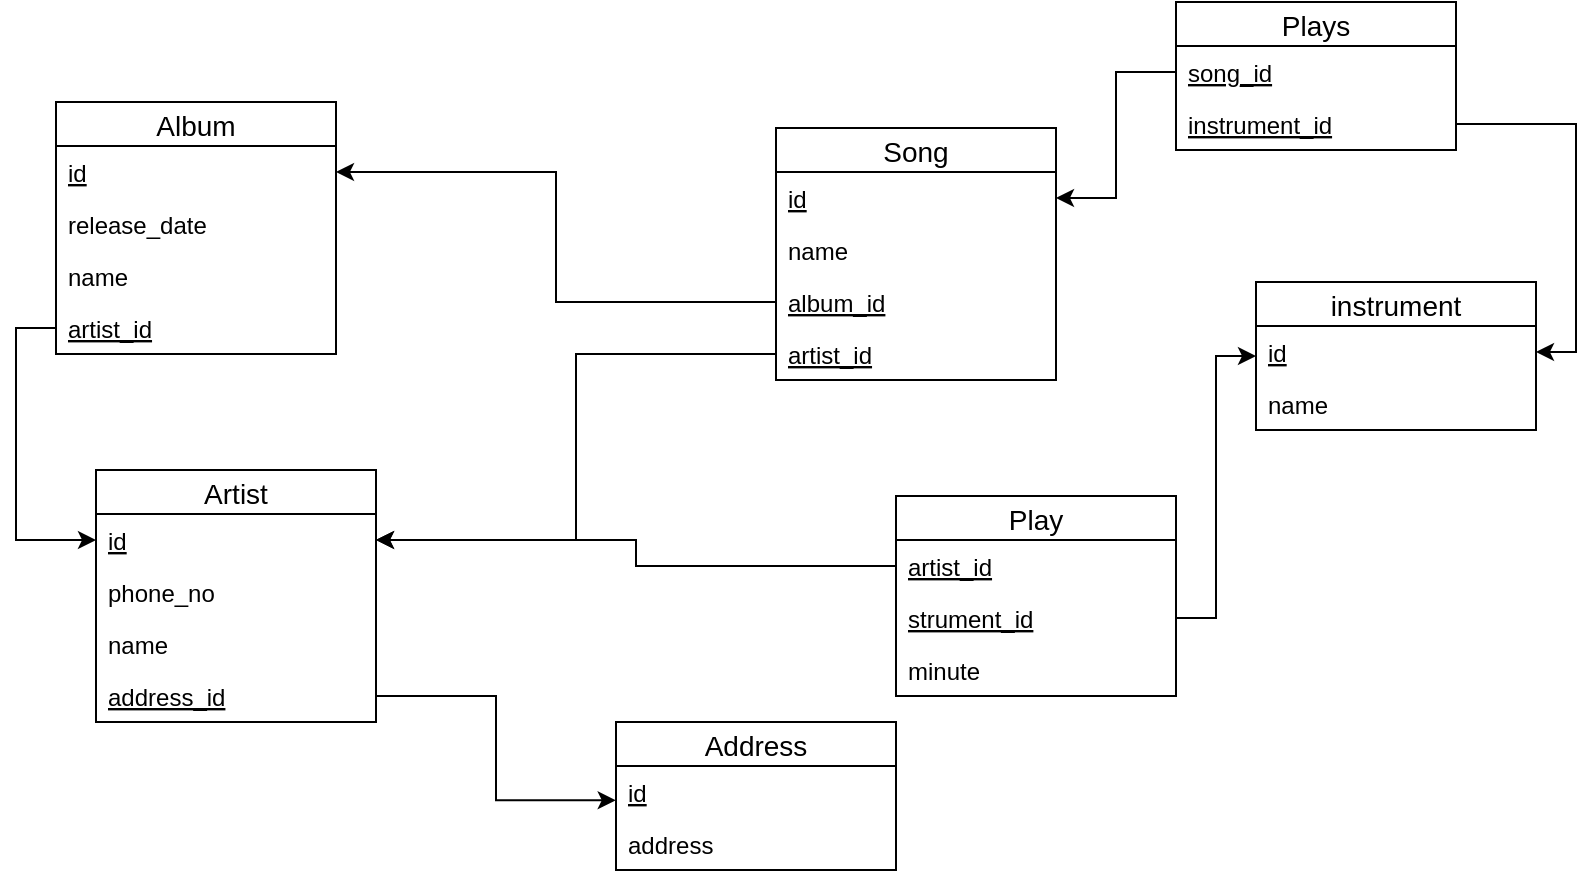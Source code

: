 <mxfile version="12.7.9" type="google"><diagram id="17dkhSWVTw9DZUP_zes9" name="Page-1"><mxGraphModel dx="981" dy="1592" grid="1" gridSize="10" guides="1" tooltips="1" connect="1" arrows="1" fold="1" page="1" pageScale="1" pageWidth="850" pageHeight="1100" math="0" shadow="0"><root><mxCell id="0"/><mxCell id="1" parent="0"/><mxCell id="CBYjITPEge1NlmlqDDlp-1" value="Artist" style="swimlane;fontStyle=0;childLayout=stackLayout;horizontal=1;startSize=22;fillColor=none;horizontalStack=0;resizeParent=1;resizeParentMax=0;resizeLast=0;collapsible=1;marginBottom=0;swimlaneFillColor=#ffffff;align=center;fontSize=14;" vertex="1" parent="1"><mxGeometry x="130" y="224" width="140" height="126" as="geometry"/></mxCell><mxCell id="CBYjITPEge1NlmlqDDlp-2" value="id" style="text;strokeColor=none;fillColor=none;spacingLeft=4;spacingRight=4;overflow=hidden;rotatable=0;points=[[0,0.5],[1,0.5]];portConstraint=eastwest;fontSize=12;fontStyle=4" vertex="1" parent="CBYjITPEge1NlmlqDDlp-1"><mxGeometry y="22" width="140" height="26" as="geometry"/></mxCell><mxCell id="CBYjITPEge1NlmlqDDlp-3" value="phone_no" style="text;strokeColor=none;fillColor=none;spacingLeft=4;spacingRight=4;overflow=hidden;rotatable=0;points=[[0,0.5],[1,0.5]];portConstraint=eastwest;fontSize=12;" vertex="1" parent="CBYjITPEge1NlmlqDDlp-1"><mxGeometry y="48" width="140" height="26" as="geometry"/></mxCell><mxCell id="CBYjITPEge1NlmlqDDlp-4" value="name" style="text;strokeColor=none;fillColor=none;spacingLeft=4;spacingRight=4;overflow=hidden;rotatable=0;points=[[0,0.5],[1,0.5]];portConstraint=eastwest;fontSize=12;" vertex="1" parent="CBYjITPEge1NlmlqDDlp-1"><mxGeometry y="74" width="140" height="26" as="geometry"/></mxCell><mxCell id="CBYjITPEge1NlmlqDDlp-20" value="address_id" style="text;strokeColor=none;fillColor=none;spacingLeft=4;spacingRight=4;overflow=hidden;rotatable=0;points=[[0,0.5],[1,0.5]];portConstraint=eastwest;fontSize=12;fontStyle=4" vertex="1" parent="CBYjITPEge1NlmlqDDlp-1"><mxGeometry y="100" width="140" height="26" as="geometry"/></mxCell><mxCell id="CBYjITPEge1NlmlqDDlp-5" value="instrument" style="swimlane;fontStyle=0;childLayout=stackLayout;horizontal=1;startSize=22;fillColor=none;horizontalStack=0;resizeParent=1;resizeParentMax=0;resizeLast=0;collapsible=1;marginBottom=0;swimlaneFillColor=#ffffff;align=center;fontSize=14;" vertex="1" parent="1"><mxGeometry x="710" y="130" width="140" height="74" as="geometry"/></mxCell><mxCell id="CBYjITPEge1NlmlqDDlp-6" value="id" style="text;strokeColor=none;fillColor=none;spacingLeft=4;spacingRight=4;overflow=hidden;rotatable=0;points=[[0,0.5],[1,0.5]];portConstraint=eastwest;fontSize=12;fontStyle=4" vertex="1" parent="CBYjITPEge1NlmlqDDlp-5"><mxGeometry y="22" width="140" height="26" as="geometry"/></mxCell><mxCell id="CBYjITPEge1NlmlqDDlp-8" value="name" style="text;strokeColor=none;fillColor=none;spacingLeft=4;spacingRight=4;overflow=hidden;rotatable=0;points=[[0,0.5],[1,0.5]];portConstraint=eastwest;fontSize=12;" vertex="1" parent="CBYjITPEge1NlmlqDDlp-5"><mxGeometry y="48" width="140" height="26" as="geometry"/></mxCell><mxCell id="CBYjITPEge1NlmlqDDlp-9" value="Album" style="swimlane;fontStyle=0;childLayout=stackLayout;horizontal=1;startSize=22;fillColor=none;horizontalStack=0;resizeParent=1;resizeParentMax=0;resizeLast=0;collapsible=1;marginBottom=0;swimlaneFillColor=#ffffff;align=center;fontSize=14;" vertex="1" parent="1"><mxGeometry x="110" y="40" width="140" height="126" as="geometry"/></mxCell><mxCell id="CBYjITPEge1NlmlqDDlp-10" value="id" style="text;strokeColor=none;fillColor=none;spacingLeft=4;spacingRight=4;overflow=hidden;rotatable=0;points=[[0,0.5],[1,0.5]];portConstraint=eastwest;fontSize=12;fontStyle=4" vertex="1" parent="CBYjITPEge1NlmlqDDlp-9"><mxGeometry y="22" width="140" height="26" as="geometry"/></mxCell><mxCell id="CBYjITPEge1NlmlqDDlp-11" value="release_date" style="text;strokeColor=none;fillColor=none;spacingLeft=4;spacingRight=4;overflow=hidden;rotatable=0;points=[[0,0.5],[1,0.5]];portConstraint=eastwest;fontSize=12;" vertex="1" parent="CBYjITPEge1NlmlqDDlp-9"><mxGeometry y="48" width="140" height="26" as="geometry"/></mxCell><mxCell id="CBYjITPEge1NlmlqDDlp-12" value="name" style="text;strokeColor=none;fillColor=none;spacingLeft=4;spacingRight=4;overflow=hidden;rotatable=0;points=[[0,0.5],[1,0.5]];portConstraint=eastwest;fontSize=12;" vertex="1" parent="CBYjITPEge1NlmlqDDlp-9"><mxGeometry y="74" width="140" height="26" as="geometry"/></mxCell><mxCell id="CBYjITPEge1NlmlqDDlp-22" value="artist_id" style="text;strokeColor=none;fillColor=none;spacingLeft=4;spacingRight=4;overflow=hidden;rotatable=0;points=[[0,0.5],[1,0.5]];portConstraint=eastwest;fontSize=12;fontStyle=4" vertex="1" parent="CBYjITPEge1NlmlqDDlp-9"><mxGeometry y="100" width="140" height="26" as="geometry"/></mxCell><mxCell id="CBYjITPEge1NlmlqDDlp-13" value="Song" style="swimlane;fontStyle=0;childLayout=stackLayout;horizontal=1;startSize=22;fillColor=none;horizontalStack=0;resizeParent=1;resizeParentMax=0;resizeLast=0;collapsible=1;marginBottom=0;swimlaneFillColor=#ffffff;align=center;fontSize=14;" vertex="1" parent="1"><mxGeometry x="470" y="53" width="140" height="126" as="geometry"/></mxCell><mxCell id="CBYjITPEge1NlmlqDDlp-14" value="id" style="text;strokeColor=none;fillColor=none;spacingLeft=4;spacingRight=4;overflow=hidden;rotatable=0;points=[[0,0.5],[1,0.5]];portConstraint=eastwest;fontSize=12;fontStyle=4" vertex="1" parent="CBYjITPEge1NlmlqDDlp-13"><mxGeometry y="22" width="140" height="26" as="geometry"/></mxCell><mxCell id="CBYjITPEge1NlmlqDDlp-15" value="name" style="text;strokeColor=none;fillColor=none;spacingLeft=4;spacingRight=4;overflow=hidden;rotatable=0;points=[[0,0.5],[1,0.5]];portConstraint=eastwest;fontSize=12;" vertex="1" parent="CBYjITPEge1NlmlqDDlp-13"><mxGeometry y="48" width="140" height="26" as="geometry"/></mxCell><mxCell id="CBYjITPEge1NlmlqDDlp-24" value="album_id" style="text;strokeColor=none;fillColor=none;spacingLeft=4;spacingRight=4;overflow=hidden;rotatable=0;points=[[0,0.5],[1,0.5]];portConstraint=eastwest;fontSize=12;fontStyle=4" vertex="1" parent="CBYjITPEge1NlmlqDDlp-13"><mxGeometry y="74" width="140" height="26" as="geometry"/></mxCell><mxCell id="CBYjITPEge1NlmlqDDlp-26" value="artist_id" style="text;strokeColor=none;fillColor=none;spacingLeft=4;spacingRight=4;overflow=hidden;rotatable=0;points=[[0,0.5],[1,0.5]];portConstraint=eastwest;fontSize=12;fontStyle=4" vertex="1" parent="CBYjITPEge1NlmlqDDlp-13"><mxGeometry y="100" width="140" height="26" as="geometry"/></mxCell><mxCell id="CBYjITPEge1NlmlqDDlp-16" value="Address" style="swimlane;fontStyle=0;childLayout=stackLayout;horizontal=1;startSize=22;fillColor=none;horizontalStack=0;resizeParent=1;resizeParentMax=0;resizeLast=0;collapsible=1;marginBottom=0;swimlaneFillColor=#ffffff;align=center;fontSize=14;" vertex="1" parent="1"><mxGeometry x="390" y="350" width="140" height="74" as="geometry"/></mxCell><mxCell id="CBYjITPEge1NlmlqDDlp-17" value="id" style="text;strokeColor=none;fillColor=none;spacingLeft=4;spacingRight=4;overflow=hidden;rotatable=0;points=[[0,0.5],[1,0.5]];portConstraint=eastwest;fontSize=12;fontStyle=4" vertex="1" parent="CBYjITPEge1NlmlqDDlp-16"><mxGeometry y="22" width="140" height="26" as="geometry"/></mxCell><mxCell id="CBYjITPEge1NlmlqDDlp-19" value="address" style="text;strokeColor=none;fillColor=none;spacingLeft=4;spacingRight=4;overflow=hidden;rotatable=0;points=[[0,0.5],[1,0.5]];portConstraint=eastwest;fontSize=12;" vertex="1" parent="CBYjITPEge1NlmlqDDlp-16"><mxGeometry y="48" width="140" height="26" as="geometry"/></mxCell><mxCell id="CBYjITPEge1NlmlqDDlp-21" style="edgeStyle=orthogonalEdgeStyle;rounded=0;orthogonalLoop=1;jettySize=auto;html=1;exitX=1;exitY=0.5;exitDx=0;exitDy=0;entryX=-0.001;entryY=0.659;entryDx=0;entryDy=0;entryPerimeter=0;" edge="1" parent="1" source="CBYjITPEge1NlmlqDDlp-20" target="CBYjITPEge1NlmlqDDlp-17"><mxGeometry relative="1" as="geometry"/></mxCell><mxCell id="CBYjITPEge1NlmlqDDlp-23" style="edgeStyle=orthogonalEdgeStyle;rounded=0;orthogonalLoop=1;jettySize=auto;html=1;exitX=0;exitY=0.5;exitDx=0;exitDy=0;entryX=0;entryY=0.5;entryDx=0;entryDy=0;" edge="1" parent="1" source="CBYjITPEge1NlmlqDDlp-22" target="CBYjITPEge1NlmlqDDlp-2"><mxGeometry relative="1" as="geometry"/></mxCell><mxCell id="CBYjITPEge1NlmlqDDlp-27" style="edgeStyle=orthogonalEdgeStyle;rounded=0;orthogonalLoop=1;jettySize=auto;html=1;exitX=0;exitY=0.5;exitDx=0;exitDy=0;entryX=1;entryY=0.5;entryDx=0;entryDy=0;" edge="1" parent="1" source="CBYjITPEge1NlmlqDDlp-26" target="CBYjITPEge1NlmlqDDlp-2"><mxGeometry relative="1" as="geometry"/></mxCell><mxCell id="CBYjITPEge1NlmlqDDlp-28" style="edgeStyle=orthogonalEdgeStyle;rounded=0;orthogonalLoop=1;jettySize=auto;html=1;exitX=0;exitY=0.5;exitDx=0;exitDy=0;entryX=1;entryY=0.5;entryDx=0;entryDy=0;" edge="1" parent="1" source="CBYjITPEge1NlmlqDDlp-24" target="CBYjITPEge1NlmlqDDlp-10"><mxGeometry relative="1" as="geometry"/></mxCell><mxCell id="CBYjITPEge1NlmlqDDlp-29" value="Play" style="swimlane;fontStyle=0;childLayout=stackLayout;horizontal=1;startSize=22;fillColor=none;horizontalStack=0;resizeParent=1;resizeParentMax=0;resizeLast=0;collapsible=1;marginBottom=0;swimlaneFillColor=#ffffff;align=center;fontSize=14;" vertex="1" parent="1"><mxGeometry x="530" y="237" width="140" height="100" as="geometry"/></mxCell><mxCell id="CBYjITPEge1NlmlqDDlp-33" value="artist_id" style="text;strokeColor=none;fillColor=none;spacingLeft=4;spacingRight=4;overflow=hidden;rotatable=0;points=[[0,0.5],[1,0.5]];portConstraint=eastwest;fontSize=12;fontStyle=4" vertex="1" parent="CBYjITPEge1NlmlqDDlp-29"><mxGeometry y="22" width="140" height="26" as="geometry"/></mxCell><mxCell id="CBYjITPEge1NlmlqDDlp-36" value="strument_id" style="text;strokeColor=none;fillColor=none;spacingLeft=4;spacingRight=4;overflow=hidden;rotatable=0;points=[[0,0.5],[1,0.5]];portConstraint=eastwest;fontSize=12;fontStyle=4" vertex="1" parent="CBYjITPEge1NlmlqDDlp-29"><mxGeometry y="48" width="140" height="26" as="geometry"/></mxCell><mxCell id="CBYjITPEge1NlmlqDDlp-32" value="minute" style="text;strokeColor=none;fillColor=none;spacingLeft=4;spacingRight=4;overflow=hidden;rotatable=0;points=[[0,0.5],[1,0.5]];portConstraint=eastwest;fontSize=12;" vertex="1" parent="CBYjITPEge1NlmlqDDlp-29"><mxGeometry y="74" width="140" height="26" as="geometry"/></mxCell><mxCell id="CBYjITPEge1NlmlqDDlp-34" style="edgeStyle=orthogonalEdgeStyle;rounded=0;orthogonalLoop=1;jettySize=auto;html=1;exitX=0;exitY=0.5;exitDx=0;exitDy=0;entryX=1;entryY=0.5;entryDx=0;entryDy=0;" edge="1" parent="1" source="CBYjITPEge1NlmlqDDlp-33" target="CBYjITPEge1NlmlqDDlp-2"><mxGeometry relative="1" as="geometry"/></mxCell><mxCell id="CBYjITPEge1NlmlqDDlp-38" style="edgeStyle=orthogonalEdgeStyle;rounded=0;orthogonalLoop=1;jettySize=auto;html=1;exitX=1;exitY=0.5;exitDx=0;exitDy=0;entryX=0;entryY=0.5;entryDx=0;entryDy=0;" edge="1" parent="1" source="CBYjITPEge1NlmlqDDlp-36" target="CBYjITPEge1NlmlqDDlp-5"><mxGeometry relative="1" as="geometry"/></mxCell><mxCell id="CBYjITPEge1NlmlqDDlp-39" value="Plays" style="swimlane;fontStyle=0;childLayout=stackLayout;horizontal=1;startSize=22;fillColor=none;horizontalStack=0;resizeParent=1;resizeParentMax=0;resizeLast=0;collapsible=1;marginBottom=0;swimlaneFillColor=#ffffff;align=center;fontSize=14;" vertex="1" parent="1"><mxGeometry x="670" y="-10" width="140" height="74" as="geometry"/></mxCell><mxCell id="CBYjITPEge1NlmlqDDlp-43" value="song_id" style="text;strokeColor=none;fillColor=none;spacingLeft=4;spacingRight=4;overflow=hidden;rotatable=0;points=[[0,0.5],[1,0.5]];portConstraint=eastwest;fontSize=12;fontStyle=4" vertex="1" parent="CBYjITPEge1NlmlqDDlp-39"><mxGeometry y="22" width="140" height="26" as="geometry"/></mxCell><mxCell id="CBYjITPEge1NlmlqDDlp-44" value="instrument_id" style="text;strokeColor=none;fillColor=none;spacingLeft=4;spacingRight=4;overflow=hidden;rotatable=0;points=[[0,0.5],[1,0.5]];portConstraint=eastwest;fontSize=12;fontStyle=4" vertex="1" parent="CBYjITPEge1NlmlqDDlp-39"><mxGeometry y="48" width="140" height="26" as="geometry"/></mxCell><mxCell id="CBYjITPEge1NlmlqDDlp-45" style="edgeStyle=orthogonalEdgeStyle;rounded=0;orthogonalLoop=1;jettySize=auto;html=1;exitX=0;exitY=0.5;exitDx=0;exitDy=0;entryX=1;entryY=0.5;entryDx=0;entryDy=0;" edge="1" parent="1" source="CBYjITPEge1NlmlqDDlp-43" target="CBYjITPEge1NlmlqDDlp-14"><mxGeometry relative="1" as="geometry"/></mxCell><mxCell id="CBYjITPEge1NlmlqDDlp-46" style="edgeStyle=orthogonalEdgeStyle;rounded=0;orthogonalLoop=1;jettySize=auto;html=1;exitX=1;exitY=0.5;exitDx=0;exitDy=0;entryX=1;entryY=0.5;entryDx=0;entryDy=0;" edge="1" parent="1" source="CBYjITPEge1NlmlqDDlp-44" target="CBYjITPEge1NlmlqDDlp-6"><mxGeometry relative="1" as="geometry"/></mxCell></root></mxGraphModel></diagram></mxfile>